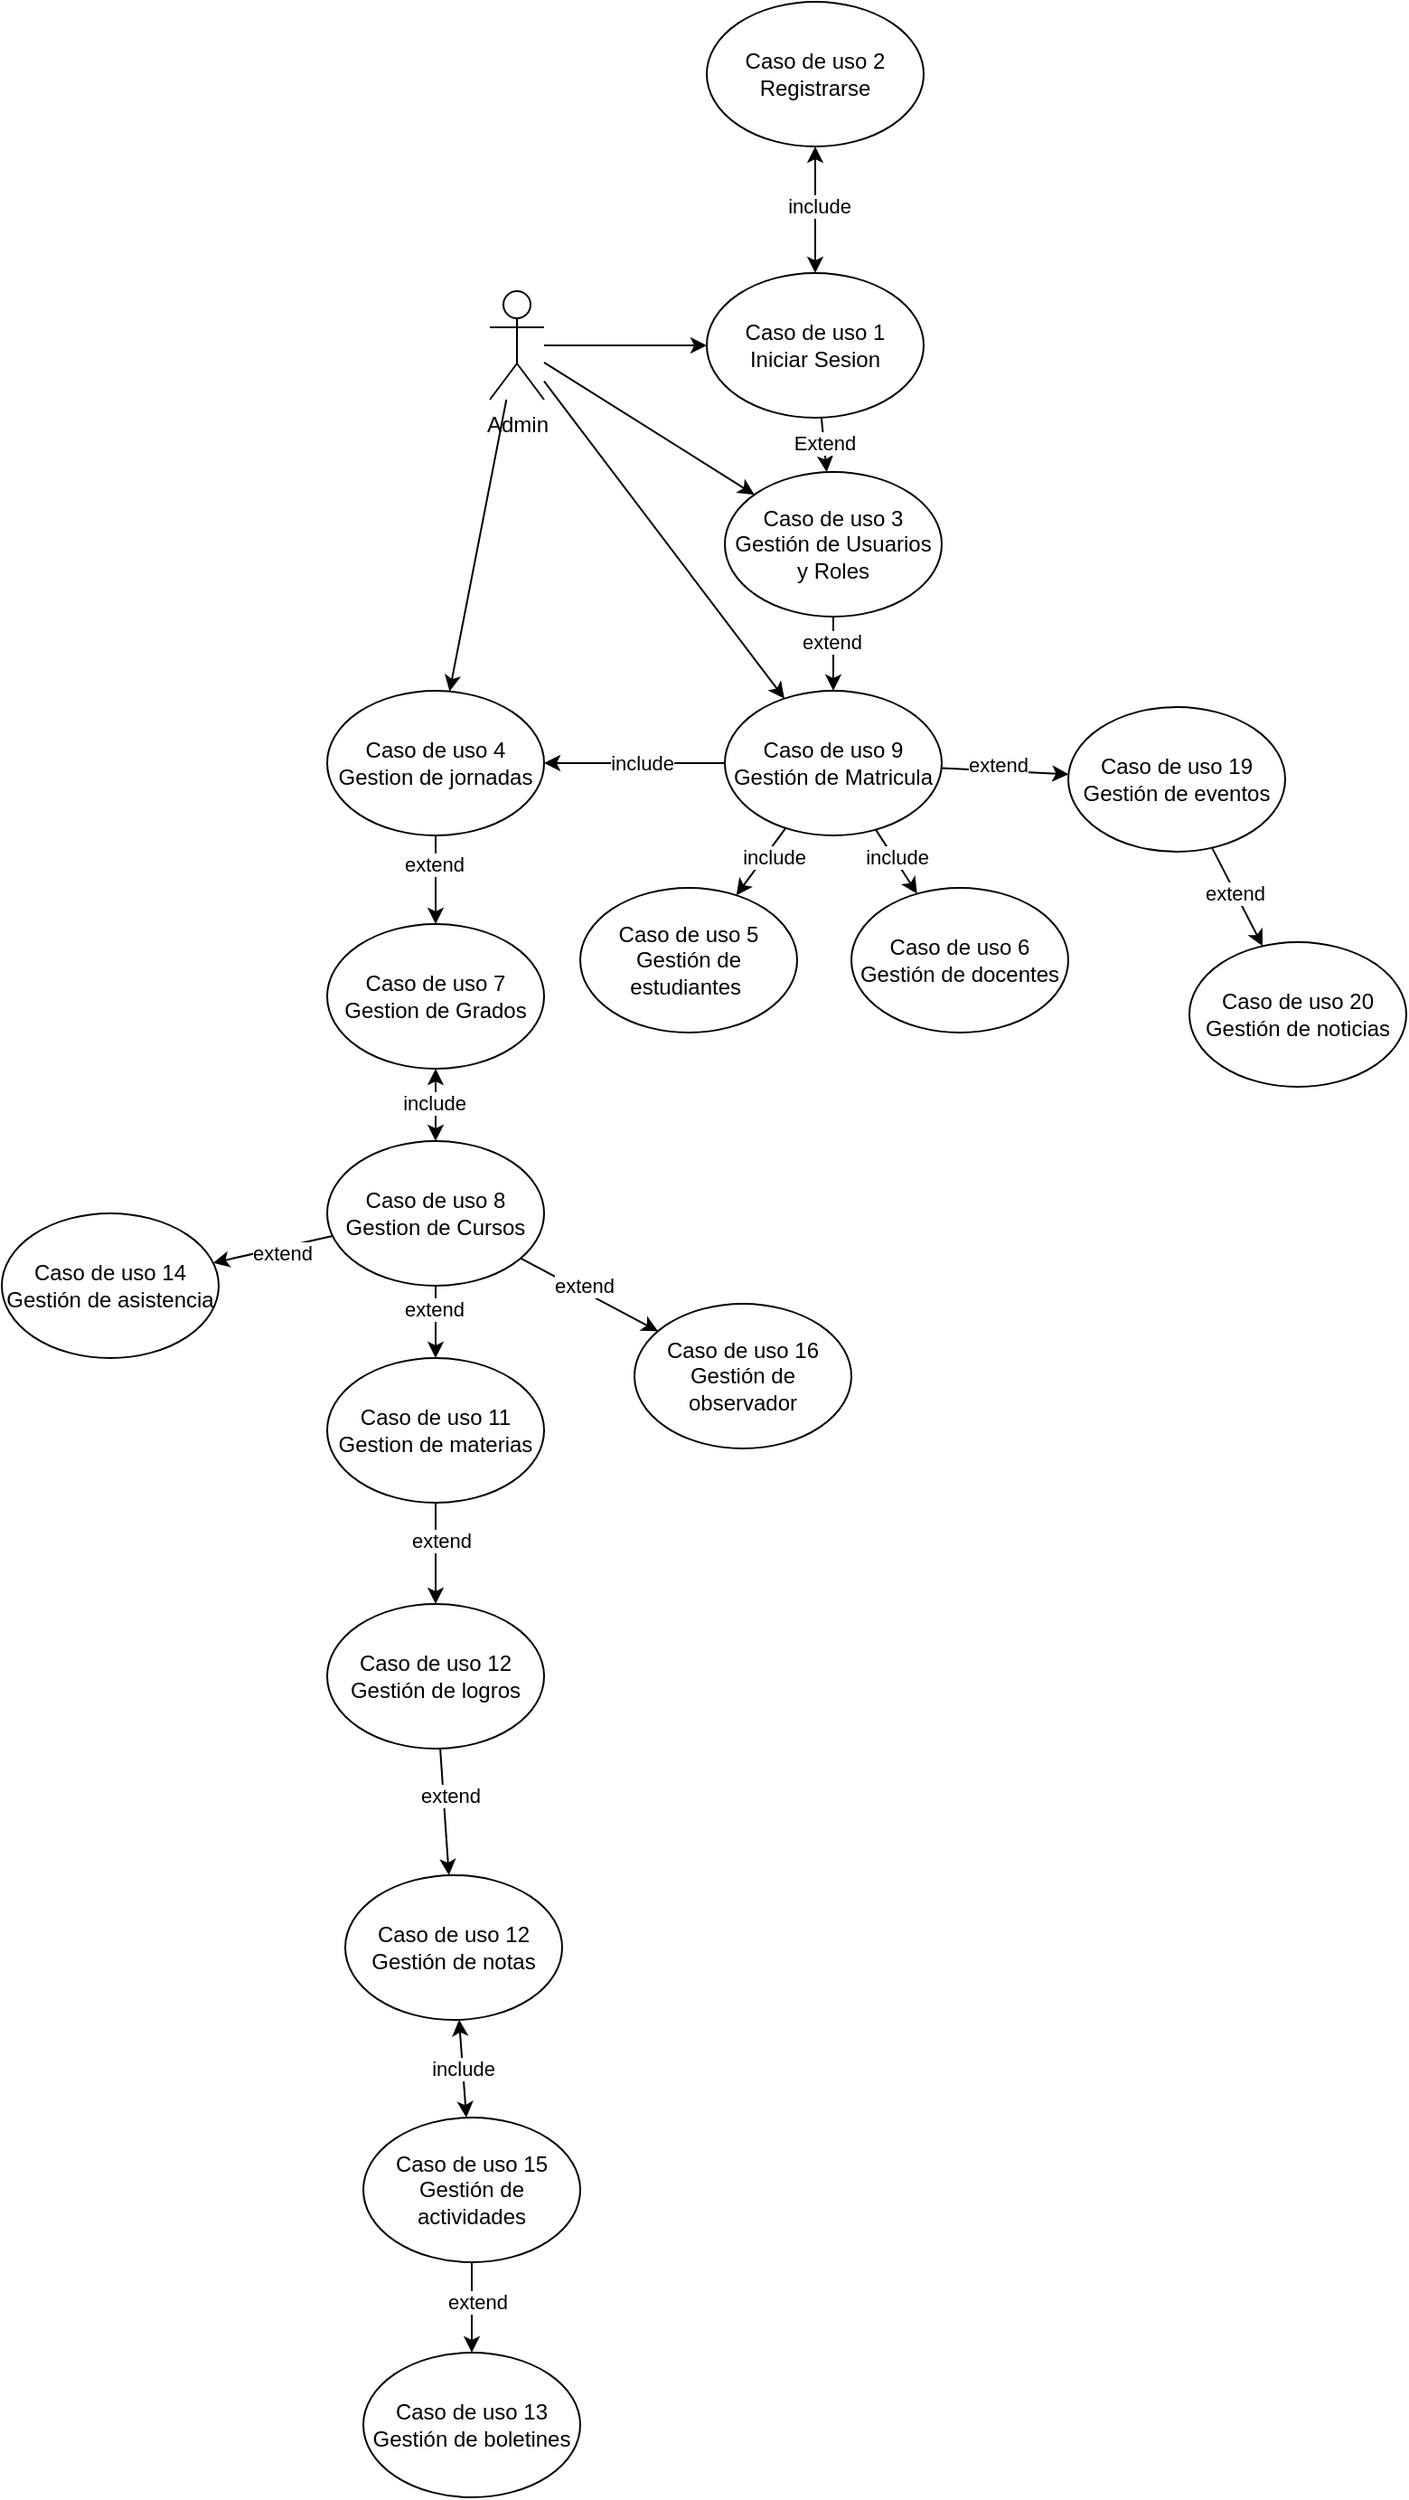 <mxfile version="26.2.14">
  <diagram name="Página-1" id="3yR4_c_ZUYgaX1COBrzW">
    <mxGraphModel dx="786" dy="2849" grid="1" gridSize="10" guides="1" tooltips="1" connect="1" arrows="1" fold="1" page="1" pageScale="1" pageWidth="827" pageHeight="1169" math="0" shadow="0">
      <root>
        <mxCell id="0" />
        <mxCell id="1" parent="0" />
        <mxCell id="wwVxr4W4pmfIqfounWeB-1" value="Admin" style="shape=umlActor;verticalLabelPosition=bottom;verticalAlign=top;html=1;outlineConnect=0;" vertex="1" parent="1">
          <mxGeometry x="320" y="-1390" width="30" height="60" as="geometry" />
        </mxCell>
        <mxCell id="wwVxr4W4pmfIqfounWeB-4" value="Caso de uso 1&lt;div&gt;Iniciar Sesion&lt;/div&gt;" style="ellipse;whiteSpace=wrap;html=1;" vertex="1" parent="1">
          <mxGeometry x="440" y="-1400" width="120" height="80" as="geometry" />
        </mxCell>
        <mxCell id="wwVxr4W4pmfIqfounWeB-6" value="" style="endArrow=classic;html=1;rounded=0;" edge="1" parent="1" source="wwVxr4W4pmfIqfounWeB-1" target="wwVxr4W4pmfIqfounWeB-4">
          <mxGeometry width="50" height="50" relative="1" as="geometry">
            <mxPoint x="590" y="-1210" as="sourcePoint" />
            <mxPoint x="640" y="-1260" as="targetPoint" />
          </mxGeometry>
        </mxCell>
        <mxCell id="wwVxr4W4pmfIqfounWeB-7" value="Caso de uso 2&lt;div&gt;Registrarse&lt;/div&gt;" style="ellipse;whiteSpace=wrap;html=1;" vertex="1" parent="1">
          <mxGeometry x="440" y="-1550" width="120" height="80" as="geometry" />
        </mxCell>
        <mxCell id="wwVxr4W4pmfIqfounWeB-8" value="" style="endArrow=classic;startArrow=classic;html=1;rounded=0;" edge="1" parent="1" source="wwVxr4W4pmfIqfounWeB-4" target="wwVxr4W4pmfIqfounWeB-7">
          <mxGeometry width="50" height="50" relative="1" as="geometry">
            <mxPoint x="590" y="-1210" as="sourcePoint" />
            <mxPoint x="640" y="-1260" as="targetPoint" />
          </mxGeometry>
        </mxCell>
        <mxCell id="wwVxr4W4pmfIqfounWeB-9" value="include" style="edgeLabel;html=1;align=center;verticalAlign=middle;resizable=0;points=[];" vertex="1" connectable="0" parent="wwVxr4W4pmfIqfounWeB-8">
          <mxGeometry x="0.064" y="-2" relative="1" as="geometry">
            <mxPoint as="offset" />
          </mxGeometry>
        </mxCell>
        <mxCell id="wwVxr4W4pmfIqfounWeB-10" value="" style="endArrow=classic;html=1;rounded=0;" edge="1" parent="1" source="wwVxr4W4pmfIqfounWeB-4" target="wwVxr4W4pmfIqfounWeB-12">
          <mxGeometry width="50" height="50" relative="1" as="geometry">
            <mxPoint x="590" y="-1400" as="sourcePoint" />
            <mxPoint x="513.374" y="-1279.755" as="targetPoint" />
          </mxGeometry>
        </mxCell>
        <mxCell id="wwVxr4W4pmfIqfounWeB-13" value="Extend" style="edgeLabel;html=1;align=center;verticalAlign=middle;resizable=0;points=[];" vertex="1" connectable="0" parent="wwVxr4W4pmfIqfounWeB-10">
          <mxGeometry x="-0.099" relative="1" as="geometry">
            <mxPoint as="offset" />
          </mxGeometry>
        </mxCell>
        <mxCell id="wwVxr4W4pmfIqfounWeB-12" value="Caso de uso 3&lt;div&gt;Gestión de Usuarios y Roles&lt;/div&gt;" style="ellipse;whiteSpace=wrap;html=1;" vertex="1" parent="1">
          <mxGeometry x="450" y="-1290" width="120" height="80" as="geometry" />
        </mxCell>
        <mxCell id="wwVxr4W4pmfIqfounWeB-14" value="Caso de uso 4&lt;div&gt;Gestion de jornadas&lt;/div&gt;" style="ellipse;whiteSpace=wrap;html=1;" vertex="1" parent="1">
          <mxGeometry x="230" y="-1169" width="120" height="80" as="geometry" />
        </mxCell>
        <mxCell id="wwVxr4W4pmfIqfounWeB-15" value="" style="endArrow=classic;html=1;rounded=0;" edge="1" parent="1" source="wwVxr4W4pmfIqfounWeB-35" target="wwVxr4W4pmfIqfounWeB-14">
          <mxGeometry width="50" height="50" relative="1" as="geometry">
            <mxPoint x="390" y="-1200" as="sourcePoint" />
            <mxPoint x="620" y="-1230" as="targetPoint" />
          </mxGeometry>
        </mxCell>
        <mxCell id="wwVxr4W4pmfIqfounWeB-19" value="include" style="edgeLabel;html=1;align=center;verticalAlign=middle;resizable=0;points=[];" vertex="1" connectable="0" parent="wwVxr4W4pmfIqfounWeB-15">
          <mxGeometry x="-0.072" relative="1" as="geometry">
            <mxPoint as="offset" />
          </mxGeometry>
        </mxCell>
        <mxCell id="wwVxr4W4pmfIqfounWeB-16" value="" style="endArrow=classic;html=1;rounded=0;" edge="1" parent="1" source="wwVxr4W4pmfIqfounWeB-35" target="wwVxr4W4pmfIqfounWeB-18">
          <mxGeometry width="50" height="50" relative="1" as="geometry">
            <mxPoint x="470" y="-1160" as="sourcePoint" />
            <mxPoint x="506.903" y="-1119.947" as="targetPoint" />
          </mxGeometry>
        </mxCell>
        <mxCell id="wwVxr4W4pmfIqfounWeB-20" value="include" style="edgeLabel;html=1;align=center;verticalAlign=middle;resizable=0;points=[];" vertex="1" connectable="0" parent="wwVxr4W4pmfIqfounWeB-16">
          <mxGeometry x="-0.279" y="4" relative="1" as="geometry">
            <mxPoint as="offset" />
          </mxGeometry>
        </mxCell>
        <mxCell id="wwVxr4W4pmfIqfounWeB-18" value="Caso de uso 5&lt;div&gt;Gestión de estudiantes&amp;nbsp;&lt;/div&gt;" style="ellipse;whiteSpace=wrap;html=1;" vertex="1" parent="1">
          <mxGeometry x="370" y="-1060" width="120" height="80" as="geometry" />
        </mxCell>
        <mxCell id="wwVxr4W4pmfIqfounWeB-21" value="" style="endArrow=classic;html=1;rounded=0;" edge="1" parent="1" source="wwVxr4W4pmfIqfounWeB-35" target="wwVxr4W4pmfIqfounWeB-23">
          <mxGeometry width="50" height="50" relative="1" as="geometry">
            <mxPoint x="610" y="-1220" as="sourcePoint" />
            <mxPoint x="603.648" y="-1183.736" as="targetPoint" />
          </mxGeometry>
        </mxCell>
        <mxCell id="wwVxr4W4pmfIqfounWeB-27" value="include" style="edgeLabel;html=1;align=center;verticalAlign=middle;resizable=0;points=[];" vertex="1" connectable="0" parent="wwVxr4W4pmfIqfounWeB-21">
          <mxGeometry x="-0.126" y="1" relative="1" as="geometry">
            <mxPoint as="offset" />
          </mxGeometry>
        </mxCell>
        <mxCell id="wwVxr4W4pmfIqfounWeB-23" value="Caso de uso 6&lt;div&gt;Gestión de docentes&lt;/div&gt;" style="ellipse;whiteSpace=wrap;html=1;" vertex="1" parent="1">
          <mxGeometry x="520" y="-1060" width="120" height="80" as="geometry" />
        </mxCell>
        <mxCell id="wwVxr4W4pmfIqfounWeB-24" value="" style="endArrow=classic;html=1;rounded=0;" edge="1" parent="1" source="wwVxr4W4pmfIqfounWeB-14" target="wwVxr4W4pmfIqfounWeB-25">
          <mxGeometry width="50" height="50" relative="1" as="geometry">
            <mxPoint x="570" y="-1180" as="sourcePoint" />
            <mxPoint x="320" y="-1040" as="targetPoint" />
          </mxGeometry>
        </mxCell>
        <mxCell id="wwVxr4W4pmfIqfounWeB-26" value="extend" style="edgeLabel;html=1;align=center;verticalAlign=middle;resizable=0;points=[];" vertex="1" connectable="0" parent="wwVxr4W4pmfIqfounWeB-24">
          <mxGeometry x="-0.35" y="-1" relative="1" as="geometry">
            <mxPoint as="offset" />
          </mxGeometry>
        </mxCell>
        <mxCell id="wwVxr4W4pmfIqfounWeB-25" value="Caso de uso 7&lt;div&gt;Gestion de Grados&lt;/div&gt;" style="ellipse;whiteSpace=wrap;html=1;" vertex="1" parent="1">
          <mxGeometry x="230" y="-1040" width="120" height="80" as="geometry" />
        </mxCell>
        <mxCell id="wwVxr4W4pmfIqfounWeB-32" value="Caso de uso 8&lt;div&gt;Gestion de Cursos&lt;/div&gt;" style="ellipse;whiteSpace=wrap;html=1;" vertex="1" parent="1">
          <mxGeometry x="230" y="-920" width="120" height="80" as="geometry" />
        </mxCell>
        <mxCell id="wwVxr4W4pmfIqfounWeB-33" value="" style="endArrow=classic;html=1;rounded=0;" edge="1" parent="1" target="wwVxr4W4pmfIqfounWeB-35" source="wwVxr4W4pmfIqfounWeB-12">
          <mxGeometry width="50" height="50" relative="1" as="geometry">
            <mxPoint x="507.93" y="-1240.001" as="sourcePoint" />
            <mxPoint x="530" y="-1169.51" as="targetPoint" />
          </mxGeometry>
        </mxCell>
        <mxCell id="wwVxr4W4pmfIqfounWeB-34" value="extend" style="edgeLabel;html=1;align=center;verticalAlign=middle;resizable=0;points=[];" vertex="1" connectable="0" parent="wwVxr4W4pmfIqfounWeB-33">
          <mxGeometry x="-0.35" y="-1" relative="1" as="geometry">
            <mxPoint as="offset" />
          </mxGeometry>
        </mxCell>
        <mxCell id="wwVxr4W4pmfIqfounWeB-35" value="Caso de uso 9&lt;div&gt;Gestión de Matricula&lt;/div&gt;" style="ellipse;whiteSpace=wrap;html=1;" vertex="1" parent="1">
          <mxGeometry x="450" y="-1169" width="120" height="80" as="geometry" />
        </mxCell>
        <mxCell id="wwVxr4W4pmfIqfounWeB-37" value="" style="endArrow=classic;html=1;rounded=0;" edge="1" parent="1" target="wwVxr4W4pmfIqfounWeB-39" source="wwVxr4W4pmfIqfounWeB-32">
          <mxGeometry width="50" height="50" relative="1" as="geometry">
            <mxPoint x="210" y="-816" as="sourcePoint" />
            <mxPoint x="282" y="-820" as="targetPoint" />
          </mxGeometry>
        </mxCell>
        <mxCell id="wwVxr4W4pmfIqfounWeB-38" value="extend" style="edgeLabel;html=1;align=center;verticalAlign=middle;resizable=0;points=[];" vertex="1" connectable="0" parent="wwVxr4W4pmfIqfounWeB-37">
          <mxGeometry x="-0.35" y="-1" relative="1" as="geometry">
            <mxPoint as="offset" />
          </mxGeometry>
        </mxCell>
        <mxCell id="wwVxr4W4pmfIqfounWeB-39" value="Caso de uso 11&lt;div&gt;Gestion de materias&lt;/div&gt;" style="ellipse;whiteSpace=wrap;html=1;" vertex="1" parent="1">
          <mxGeometry x="230" y="-800" width="120" height="80" as="geometry" />
        </mxCell>
        <mxCell id="wwVxr4W4pmfIqfounWeB-40" value="" style="endArrow=classic;startArrow=classic;html=1;rounded=0;" edge="1" parent="1" source="wwVxr4W4pmfIqfounWeB-25" target="wwVxr4W4pmfIqfounWeB-32">
          <mxGeometry width="50" height="50" relative="1" as="geometry">
            <mxPoint x="320" y="-980" as="sourcePoint" />
            <mxPoint x="370" y="-1030" as="targetPoint" />
          </mxGeometry>
        </mxCell>
        <mxCell id="wwVxr4W4pmfIqfounWeB-41" value="include" style="edgeLabel;html=1;align=center;verticalAlign=middle;resizable=0;points=[];" vertex="1" connectable="0" parent="wwVxr4W4pmfIqfounWeB-40">
          <mxGeometry x="-0.05" y="-1" relative="1" as="geometry">
            <mxPoint as="offset" />
          </mxGeometry>
        </mxCell>
        <mxCell id="wwVxr4W4pmfIqfounWeB-42" value="" style="endArrow=classic;html=1;rounded=0;" edge="1" parent="1" source="wwVxr4W4pmfIqfounWeB-39" target="wwVxr4W4pmfIqfounWeB-43">
          <mxGeometry width="50" height="50" relative="1" as="geometry">
            <mxPoint x="320" y="-680" as="sourcePoint" />
            <mxPoint x="290" y="-680" as="targetPoint" />
          </mxGeometry>
        </mxCell>
        <mxCell id="wwVxr4W4pmfIqfounWeB-44" value="extend" style="edgeLabel;html=1;align=center;verticalAlign=middle;resizable=0;points=[];" vertex="1" connectable="0" parent="wwVxr4W4pmfIqfounWeB-42">
          <mxGeometry x="-0.25" y="3" relative="1" as="geometry">
            <mxPoint as="offset" />
          </mxGeometry>
        </mxCell>
        <mxCell id="wwVxr4W4pmfIqfounWeB-43" value="Caso de uso 12&lt;div&gt;Gestión de logros&lt;/div&gt;" style="ellipse;whiteSpace=wrap;html=1;" vertex="1" parent="1">
          <mxGeometry x="230" y="-664" width="120" height="80" as="geometry" />
        </mxCell>
        <mxCell id="wwVxr4W4pmfIqfounWeB-45" value="" style="endArrow=classic;html=1;rounded=0;" edge="1" parent="1" target="wwVxr4W4pmfIqfounWeB-47" source="wwVxr4W4pmfIqfounWeB-43">
          <mxGeometry width="50" height="50" relative="1" as="geometry">
            <mxPoint x="300" y="-570" as="sourcePoint" />
            <mxPoint x="300" y="-530" as="targetPoint" />
          </mxGeometry>
        </mxCell>
        <mxCell id="wwVxr4W4pmfIqfounWeB-46" value="extend" style="edgeLabel;html=1;align=center;verticalAlign=middle;resizable=0;points=[];" vertex="1" connectable="0" parent="wwVxr4W4pmfIqfounWeB-45">
          <mxGeometry x="-0.25" y="3" relative="1" as="geometry">
            <mxPoint as="offset" />
          </mxGeometry>
        </mxCell>
        <mxCell id="wwVxr4W4pmfIqfounWeB-47" value="Caso de uso 12&lt;div&gt;Gestión de notas&lt;/div&gt;" style="ellipse;whiteSpace=wrap;html=1;" vertex="1" parent="1">
          <mxGeometry x="240" y="-514" width="120" height="80" as="geometry" />
        </mxCell>
        <mxCell id="wwVxr4W4pmfIqfounWeB-50" value="Caso de uso 15&lt;div&gt;Gestión de actividades&lt;/div&gt;" style="ellipse;whiteSpace=wrap;html=1;" vertex="1" parent="1">
          <mxGeometry x="250" y="-380" width="120" height="80" as="geometry" />
        </mxCell>
        <mxCell id="wwVxr4W4pmfIqfounWeB-51" value="" style="endArrow=classic;startArrow=classic;html=1;rounded=0;" edge="1" parent="1" source="wwVxr4W4pmfIqfounWeB-47" target="wwVxr4W4pmfIqfounWeB-50">
          <mxGeometry width="50" height="50" relative="1" as="geometry">
            <mxPoint x="320" y="-420" as="sourcePoint" />
            <mxPoint x="370" y="-470" as="targetPoint" />
          </mxGeometry>
        </mxCell>
        <mxCell id="wwVxr4W4pmfIqfounWeB-52" value="include" style="edgeLabel;html=1;align=center;verticalAlign=middle;resizable=0;points=[];" vertex="1" connectable="0" parent="wwVxr4W4pmfIqfounWeB-51">
          <mxGeometry x="-0.031" relative="1" as="geometry">
            <mxPoint as="offset" />
          </mxGeometry>
        </mxCell>
        <mxCell id="wwVxr4W4pmfIqfounWeB-53" value="" style="endArrow=classic;html=1;rounded=0;" edge="1" parent="1" source="wwVxr4W4pmfIqfounWeB-32" target="wwVxr4W4pmfIqfounWeB-54">
          <mxGeometry width="50" height="50" relative="1" as="geometry">
            <mxPoint x="430" y="-290" as="sourcePoint" />
            <mxPoint x="300" y="-240" as="targetPoint" />
          </mxGeometry>
        </mxCell>
        <mxCell id="wwVxr4W4pmfIqfounWeB-55" value="extend" style="edgeLabel;html=1;align=center;verticalAlign=middle;resizable=0;points=[];" vertex="1" connectable="0" parent="wwVxr4W4pmfIqfounWeB-53">
          <mxGeometry x="-0.133" y="3" relative="1" as="geometry">
            <mxPoint as="offset" />
          </mxGeometry>
        </mxCell>
        <mxCell id="wwVxr4W4pmfIqfounWeB-54" value="Caso de uso 14&lt;div&gt;Gestión de asistencia&lt;/div&gt;" style="ellipse;whiteSpace=wrap;html=1;" vertex="1" parent="1">
          <mxGeometry x="50" y="-880" width="120" height="80" as="geometry" />
        </mxCell>
        <mxCell id="wwVxr4W4pmfIqfounWeB-57" value="" style="endArrow=classic;html=1;rounded=0;" edge="1" parent="1" target="wwVxr4W4pmfIqfounWeB-59" source="wwVxr4W4pmfIqfounWeB-32">
          <mxGeometry width="50" height="50" relative="1" as="geometry">
            <mxPoint x="570" y="-867" as="sourcePoint" />
            <mxPoint x="637" y="-240" as="targetPoint" />
          </mxGeometry>
        </mxCell>
        <mxCell id="wwVxr4W4pmfIqfounWeB-58" value="extend" style="edgeLabel;html=1;align=center;verticalAlign=middle;resizable=0;points=[];" vertex="1" connectable="0" parent="wwVxr4W4pmfIqfounWeB-57">
          <mxGeometry x="-0.133" y="3" relative="1" as="geometry">
            <mxPoint as="offset" />
          </mxGeometry>
        </mxCell>
        <mxCell id="wwVxr4W4pmfIqfounWeB-59" value="Caso de uso 16&lt;div&gt;Gestión de observador&lt;/div&gt;" style="ellipse;whiteSpace=wrap;html=1;" vertex="1" parent="1">
          <mxGeometry x="400" y="-830" width="120" height="80" as="geometry" />
        </mxCell>
        <mxCell id="wwVxr4W4pmfIqfounWeB-61" value="" style="endArrow=classic;html=1;rounded=0;" edge="1" parent="1" target="wwVxr4W4pmfIqfounWeB-63" source="wwVxr4W4pmfIqfounWeB-50">
          <mxGeometry width="50" height="50" relative="1" as="geometry">
            <mxPoint x="381.5" y="-237" as="sourcePoint" />
            <mxPoint x="448.5" y="390" as="targetPoint" />
          </mxGeometry>
        </mxCell>
        <mxCell id="wwVxr4W4pmfIqfounWeB-62" value="extend" style="edgeLabel;html=1;align=center;verticalAlign=middle;resizable=0;points=[];" vertex="1" connectable="0" parent="wwVxr4W4pmfIqfounWeB-61">
          <mxGeometry x="-0.133" y="3" relative="1" as="geometry">
            <mxPoint as="offset" />
          </mxGeometry>
        </mxCell>
        <mxCell id="wwVxr4W4pmfIqfounWeB-63" value="Caso de uso 13&lt;div&gt;Gestión de boletines&lt;/div&gt;" style="ellipse;whiteSpace=wrap;html=1;" vertex="1" parent="1">
          <mxGeometry x="250" y="-250" width="120" height="80" as="geometry" />
        </mxCell>
        <mxCell id="wwVxr4W4pmfIqfounWeB-65" value="" style="endArrow=classic;html=1;rounded=0;" edge="1" parent="1" target="wwVxr4W4pmfIqfounWeB-67" source="wwVxr4W4pmfIqfounWeB-35">
          <mxGeometry width="50" height="50" relative="1" as="geometry">
            <mxPoint x="233" y="-1127" as="sourcePoint" />
            <mxPoint x="300" y="-500" as="targetPoint" />
          </mxGeometry>
        </mxCell>
        <mxCell id="wwVxr4W4pmfIqfounWeB-66" value="extend" style="edgeLabel;html=1;align=center;verticalAlign=middle;resizable=0;points=[];" vertex="1" connectable="0" parent="wwVxr4W4pmfIqfounWeB-65">
          <mxGeometry x="-0.133" y="3" relative="1" as="geometry">
            <mxPoint as="offset" />
          </mxGeometry>
        </mxCell>
        <mxCell id="wwVxr4W4pmfIqfounWeB-67" value="Caso de uso 19&lt;div&gt;Gestión de eventos&lt;/div&gt;" style="ellipse;whiteSpace=wrap;html=1;" vertex="1" parent="1">
          <mxGeometry x="640" y="-1160" width="120" height="80" as="geometry" />
        </mxCell>
        <mxCell id="wwVxr4W4pmfIqfounWeB-69" value="" style="endArrow=classic;html=1;rounded=0;" edge="1" parent="1" source="wwVxr4W4pmfIqfounWeB-67" target="wwVxr4W4pmfIqfounWeB-70">
          <mxGeometry width="50" height="50" relative="1" as="geometry">
            <mxPoint x="320" y="-1060" as="sourcePoint" />
            <mxPoint x="190" y="-1200" as="targetPoint" />
          </mxGeometry>
        </mxCell>
        <mxCell id="wwVxr4W4pmfIqfounWeB-74" value="extend" style="edgeLabel;html=1;align=center;verticalAlign=middle;resizable=0;points=[];" vertex="1" connectable="0" parent="wwVxr4W4pmfIqfounWeB-69">
          <mxGeometry x="-0.1" relative="1" as="geometry">
            <mxPoint as="offset" />
          </mxGeometry>
        </mxCell>
        <mxCell id="wwVxr4W4pmfIqfounWeB-70" value="Caso de uso 20&lt;div&gt;Gestión de noticias&lt;/div&gt;" style="ellipse;whiteSpace=wrap;html=1;" vertex="1" parent="1">
          <mxGeometry x="707" y="-1030" width="120" height="80" as="geometry" />
        </mxCell>
        <mxCell id="wwVxr4W4pmfIqfounWeB-71" value="" style="endArrow=classic;html=1;rounded=0;" edge="1" parent="1" source="wwVxr4W4pmfIqfounWeB-1" target="wwVxr4W4pmfIqfounWeB-12">
          <mxGeometry width="50" height="50" relative="1" as="geometry">
            <mxPoint x="320" y="-1260" as="sourcePoint" />
            <mxPoint x="370" y="-1310" as="targetPoint" />
          </mxGeometry>
        </mxCell>
        <mxCell id="wwVxr4W4pmfIqfounWeB-72" value="" style="endArrow=classic;html=1;rounded=0;" edge="1" parent="1" source="wwVxr4W4pmfIqfounWeB-1" target="wwVxr4W4pmfIqfounWeB-35">
          <mxGeometry width="50" height="50" relative="1" as="geometry">
            <mxPoint x="320" y="-1260" as="sourcePoint" />
            <mxPoint x="370" y="-1310" as="targetPoint" />
          </mxGeometry>
        </mxCell>
        <mxCell id="wwVxr4W4pmfIqfounWeB-73" value="" style="endArrow=classic;html=1;rounded=0;" edge="1" parent="1" source="wwVxr4W4pmfIqfounWeB-1" target="wwVxr4W4pmfIqfounWeB-14">
          <mxGeometry width="50" height="50" relative="1" as="geometry">
            <mxPoint x="320" y="-1260" as="sourcePoint" />
            <mxPoint x="370" y="-1310" as="targetPoint" />
          </mxGeometry>
        </mxCell>
      </root>
    </mxGraphModel>
  </diagram>
</mxfile>
